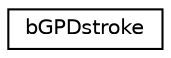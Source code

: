 digraph G
{
  edge [fontname="Helvetica",fontsize="10",labelfontname="Helvetica",labelfontsize="10"];
  node [fontname="Helvetica",fontsize="10",shape=record];
  rankdir=LR;
  Node1 [label="bGPDstroke",height=0.2,width=0.4,color="black", fillcolor="white", style="filled",URL="$d8/d2d/structbGPDstroke.html"];
}
